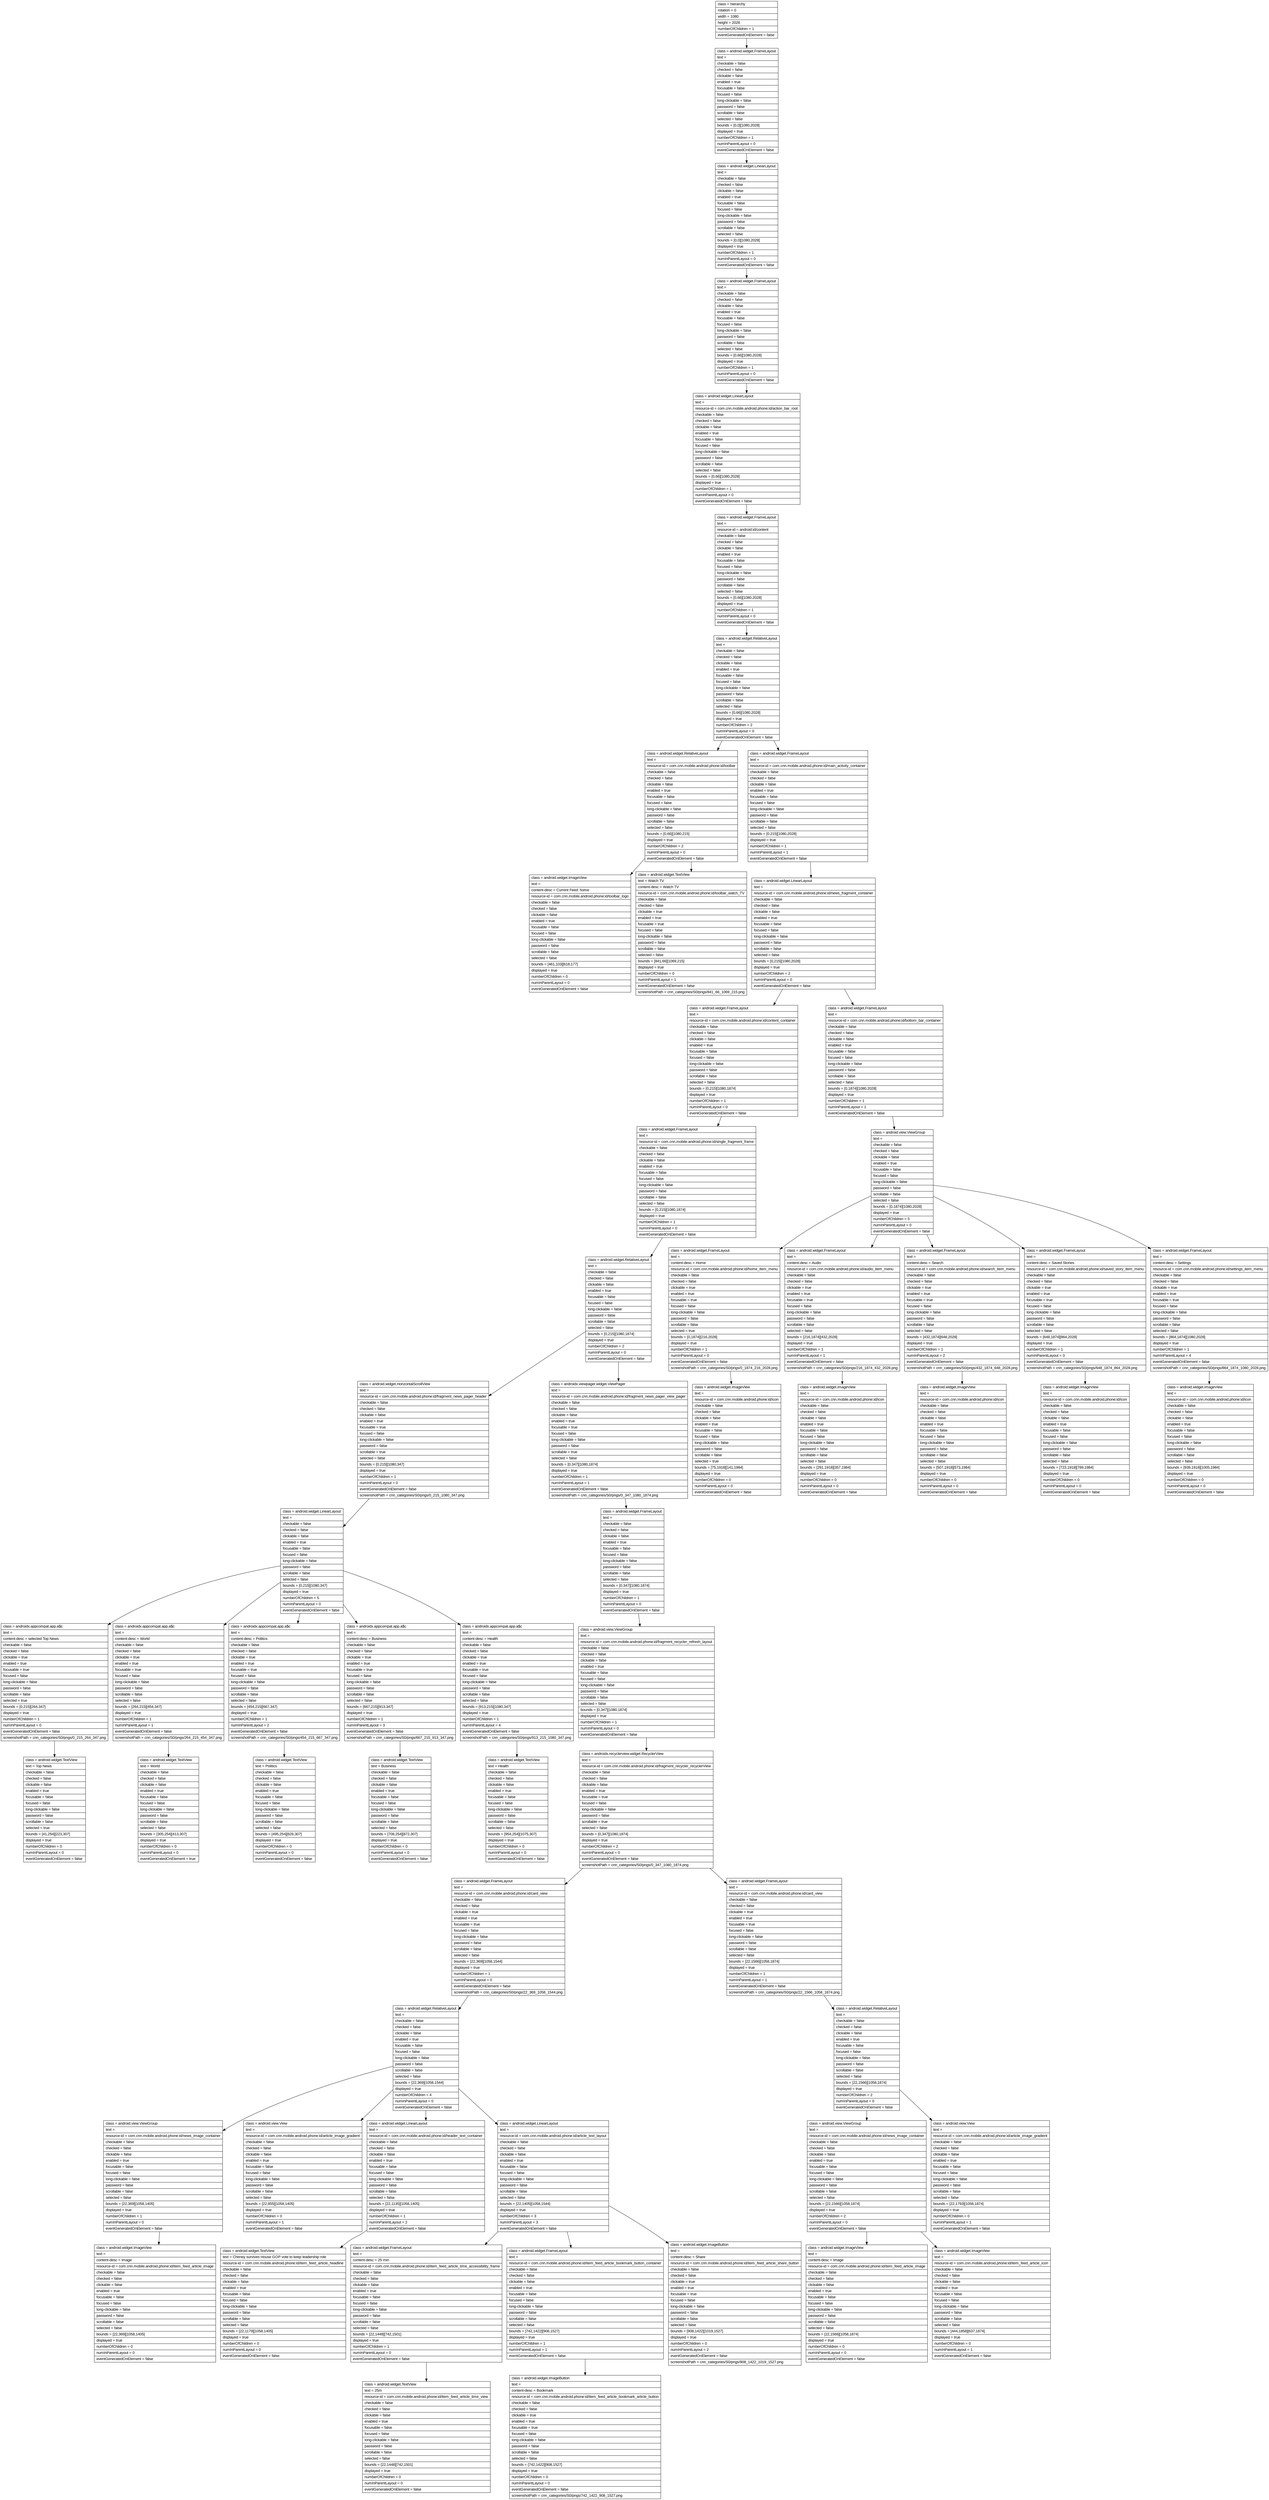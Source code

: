 digraph Layout {

	node [shape=record fontname=Arial];

	0	[label="{class = hierarchy\l|rotation = 0\l|width = 1080\l|height = 2028\l|numberOfChildren = 1\l|eventGeneratedOnElement = false \l}"]
	1	[label="{class = android.widget.FrameLayout\l|text = \l|checkable = false\l|checked = false\l|clickable = false\l|enabled = true\l|focusable = false\l|focused = false\l|long-clickable = false\l|password = false\l|scrollable = false\l|selected = false\l|bounds = [0,0][1080,2028]\l|displayed = true\l|numberOfChildren = 1\l|numInParentLayout = 0\l|eventGeneratedOnElement = false \l}"]
	2	[label="{class = android.widget.LinearLayout\l|text = \l|checkable = false\l|checked = false\l|clickable = false\l|enabled = true\l|focusable = false\l|focused = false\l|long-clickable = false\l|password = false\l|scrollable = false\l|selected = false\l|bounds = [0,0][1080,2028]\l|displayed = true\l|numberOfChildren = 1\l|numInParentLayout = 0\l|eventGeneratedOnElement = false \l}"]
	3	[label="{class = android.widget.FrameLayout\l|text = \l|checkable = false\l|checked = false\l|clickable = false\l|enabled = true\l|focusable = false\l|focused = false\l|long-clickable = false\l|password = false\l|scrollable = false\l|selected = false\l|bounds = [0,66][1080,2028]\l|displayed = true\l|numberOfChildren = 1\l|numInParentLayout = 0\l|eventGeneratedOnElement = false \l}"]
	4	[label="{class = android.widget.LinearLayout\l|text = \l|resource-id = com.cnn.mobile.android.phone:id/action_bar_root\l|checkable = false\l|checked = false\l|clickable = false\l|enabled = true\l|focusable = false\l|focused = false\l|long-clickable = false\l|password = false\l|scrollable = false\l|selected = false\l|bounds = [0,66][1080,2028]\l|displayed = true\l|numberOfChildren = 1\l|numInParentLayout = 0\l|eventGeneratedOnElement = false \l}"]
	5	[label="{class = android.widget.FrameLayout\l|text = \l|resource-id = android:id/content\l|checkable = false\l|checked = false\l|clickable = false\l|enabled = true\l|focusable = false\l|focused = false\l|long-clickable = false\l|password = false\l|scrollable = false\l|selected = false\l|bounds = [0,66][1080,2028]\l|displayed = true\l|numberOfChildren = 1\l|numInParentLayout = 0\l|eventGeneratedOnElement = false \l}"]
	6	[label="{class = android.widget.RelativeLayout\l|text = \l|checkable = false\l|checked = false\l|clickable = false\l|enabled = true\l|focusable = false\l|focused = false\l|long-clickable = false\l|password = false\l|scrollable = false\l|selected = false\l|bounds = [0,66][1080,2028]\l|displayed = true\l|numberOfChildren = 2\l|numInParentLayout = 0\l|eventGeneratedOnElement = false \l}"]
	7	[label="{class = android.widget.RelativeLayout\l|text = \l|resource-id = com.cnn.mobile.android.phone:id/toolbar\l|checkable = false\l|checked = false\l|clickable = false\l|enabled = true\l|focusable = false\l|focused = false\l|long-clickable = false\l|password = false\l|scrollable = false\l|selected = false\l|bounds = [0,66][1080,215]\l|displayed = true\l|numberOfChildren = 2\l|numInParentLayout = 0\l|eventGeneratedOnElement = false \l}"]
	8	[label="{class = android.widget.FrameLayout\l|text = \l|resource-id = com.cnn.mobile.android.phone:id/main_activity_container\l|checkable = false\l|checked = false\l|clickable = false\l|enabled = true\l|focusable = false\l|focused = false\l|long-clickable = false\l|password = false\l|scrollable = false\l|selected = false\l|bounds = [0,215][1080,2028]\l|displayed = true\l|numberOfChildren = 1\l|numInParentLayout = 1\l|eventGeneratedOnElement = false \l}"]
	9	[label="{class = android.widget.ImageView\l|text = \l|content-desc = Current Feed: home\l|resource-id = com.cnn.mobile.android.phone:id/toolbar_logo\l|checkable = false\l|checked = false\l|clickable = false\l|enabled = true\l|focusable = false\l|focused = false\l|long-clickable = false\l|password = false\l|scrollable = false\l|selected = false\l|bounds = [461,103][618,177]\l|displayed = true\l|numberOfChildren = 0\l|numInParentLayout = 0\l|eventGeneratedOnElement = false \l}"]
	10	[label="{class = android.widget.TextView\l|text = Watch TV\l|content-desc = Watch TV\l|resource-id = com.cnn.mobile.android.phone:id/toolbar_watch_TV\l|checkable = false\l|checked = false\l|clickable = true\l|enabled = true\l|focusable = true\l|focused = false\l|long-clickable = false\l|password = false\l|scrollable = false\l|selected = false\l|bounds = [841,66][1069,215]\l|displayed = true\l|numberOfChildren = 0\l|numInParentLayout = 1\l|eventGeneratedOnElement = false \l|screenshotPath = cnn_categories/S0/pngs/841_66_1069_215.png\l}"]
	11	[label="{class = android.widget.LinearLayout\l|text = \l|resource-id = com.cnn.mobile.android.phone:id/news_fragment_container\l|checkable = false\l|checked = false\l|clickable = false\l|enabled = true\l|focusable = false\l|focused = false\l|long-clickable = false\l|password = false\l|scrollable = false\l|selected = false\l|bounds = [0,215][1080,2028]\l|displayed = true\l|numberOfChildren = 2\l|numInParentLayout = 0\l|eventGeneratedOnElement = false \l}"]
	12	[label="{class = android.widget.FrameLayout\l|text = \l|resource-id = com.cnn.mobile.android.phone:id/content_container\l|checkable = false\l|checked = false\l|clickable = false\l|enabled = true\l|focusable = false\l|focused = false\l|long-clickable = false\l|password = false\l|scrollable = false\l|selected = false\l|bounds = [0,215][1080,1874]\l|displayed = true\l|numberOfChildren = 1\l|numInParentLayout = 0\l|eventGeneratedOnElement = false \l}"]
	13	[label="{class = android.widget.FrameLayout\l|text = \l|resource-id = com.cnn.mobile.android.phone:id/bottom_bar_container\l|checkable = false\l|checked = false\l|clickable = false\l|enabled = true\l|focusable = false\l|focused = false\l|long-clickable = false\l|password = false\l|scrollable = false\l|selected = false\l|bounds = [0,1874][1080,2028]\l|displayed = true\l|numberOfChildren = 1\l|numInParentLayout = 1\l|eventGeneratedOnElement = false \l}"]
	14	[label="{class = android.widget.FrameLayout\l|text = \l|resource-id = com.cnn.mobile.android.phone:id/single_fragment_frame\l|checkable = false\l|checked = false\l|clickable = false\l|enabled = true\l|focusable = false\l|focused = false\l|long-clickable = false\l|password = false\l|scrollable = false\l|selected = false\l|bounds = [0,215][1080,1874]\l|displayed = true\l|numberOfChildren = 1\l|numInParentLayout = 0\l|eventGeneratedOnElement = false \l}"]
	15	[label="{class = android.view.ViewGroup\l|text = \l|checkable = false\l|checked = false\l|clickable = false\l|enabled = true\l|focusable = false\l|focused = false\l|long-clickable = false\l|password = false\l|scrollable = false\l|selected = false\l|bounds = [0,1874][1080,2028]\l|displayed = true\l|numberOfChildren = 5\l|numInParentLayout = 0\l|eventGeneratedOnElement = false \l}"]
	16	[label="{class = android.widget.RelativeLayout\l|text = \l|checkable = false\l|checked = false\l|clickable = false\l|enabled = true\l|focusable = false\l|focused = false\l|long-clickable = false\l|password = false\l|scrollable = false\l|selected = false\l|bounds = [0,215][1080,1874]\l|displayed = true\l|numberOfChildren = 2\l|numInParentLayout = 0\l|eventGeneratedOnElement = false \l}"]
	17	[label="{class = android.widget.FrameLayout\l|text = \l|content-desc = Home\l|resource-id = com.cnn.mobile.android.phone:id/home_item_menu\l|checkable = false\l|checked = false\l|clickable = true\l|enabled = true\l|focusable = true\l|focused = false\l|long-clickable = false\l|password = false\l|scrollable = false\l|selected = true\l|bounds = [0,1874][216,2028]\l|displayed = true\l|numberOfChildren = 1\l|numInParentLayout = 0\l|eventGeneratedOnElement = false \l|screenshotPath = cnn_categories/S0/pngs/0_1874_216_2028.png\l}"]
	18	[label="{class = android.widget.FrameLayout\l|text = \l|content-desc = Audio\l|resource-id = com.cnn.mobile.android.phone:id/audio_item_menu\l|checkable = false\l|checked = false\l|clickable = true\l|enabled = true\l|focusable = true\l|focused = false\l|long-clickable = false\l|password = false\l|scrollable = false\l|selected = false\l|bounds = [216,1874][432,2028]\l|displayed = true\l|numberOfChildren = 1\l|numInParentLayout = 1\l|eventGeneratedOnElement = false \l|screenshotPath = cnn_categories/S0/pngs/216_1874_432_2028.png\l}"]
	19	[label="{class = android.widget.FrameLayout\l|text = \l|content-desc = Search\l|resource-id = com.cnn.mobile.android.phone:id/search_item_menu\l|checkable = false\l|checked = false\l|clickable = true\l|enabled = true\l|focusable = true\l|focused = false\l|long-clickable = false\l|password = false\l|scrollable = false\l|selected = false\l|bounds = [432,1874][648,2028]\l|displayed = true\l|numberOfChildren = 1\l|numInParentLayout = 2\l|eventGeneratedOnElement = false \l|screenshotPath = cnn_categories/S0/pngs/432_1874_648_2028.png\l}"]
	20	[label="{class = android.widget.FrameLayout\l|text = \l|content-desc = Saved Stories\l|resource-id = com.cnn.mobile.android.phone:id/saved_story_item_menu\l|checkable = false\l|checked = false\l|clickable = true\l|enabled = true\l|focusable = true\l|focused = false\l|long-clickable = false\l|password = false\l|scrollable = false\l|selected = false\l|bounds = [648,1874][864,2028]\l|displayed = true\l|numberOfChildren = 1\l|numInParentLayout = 3\l|eventGeneratedOnElement = false \l|screenshotPath = cnn_categories/S0/pngs/648_1874_864_2028.png\l}"]
	21	[label="{class = android.widget.FrameLayout\l|text = \l|content-desc = Settings\l|resource-id = com.cnn.mobile.android.phone:id/settings_item_menu\l|checkable = false\l|checked = false\l|clickable = true\l|enabled = true\l|focusable = true\l|focused = false\l|long-clickable = false\l|password = false\l|scrollable = false\l|selected = false\l|bounds = [864,1874][1080,2028]\l|displayed = true\l|numberOfChildren = 1\l|numInParentLayout = 4\l|eventGeneratedOnElement = false \l|screenshotPath = cnn_categories/S0/pngs/864_1874_1080_2028.png\l}"]
	22	[label="{class = android.widget.HorizontalScrollView\l|text = \l|resource-id = com.cnn.mobile.android.phone:id/fragment_news_pager_header\l|checkable = false\l|checked = false\l|clickable = false\l|enabled = true\l|focusable = true\l|focused = false\l|long-clickable = false\l|password = false\l|scrollable = true\l|selected = false\l|bounds = [0,215][1080,347]\l|displayed = true\l|numberOfChildren = 1\l|numInParentLayout = 0\l|eventGeneratedOnElement = false \l|screenshotPath = cnn_categories/S0/pngs/0_215_1080_347.png\l}"]
	23	[label="{class = androidx.viewpager.widget.ViewPager\l|text = \l|resource-id = com.cnn.mobile.android.phone:id/fragment_news_pager_view_pager\l|checkable = false\l|checked = false\l|clickable = false\l|enabled = true\l|focusable = true\l|focused = false\l|long-clickable = false\l|password = false\l|scrollable = true\l|selected = false\l|bounds = [0,347][1080,1874]\l|displayed = true\l|numberOfChildren = 1\l|numInParentLayout = 1\l|eventGeneratedOnElement = false \l|screenshotPath = cnn_categories/S0/pngs/0_347_1080_1874.png\l}"]
	24	[label="{class = android.widget.ImageView\l|text = \l|resource-id = com.cnn.mobile.android.phone:id/icon\l|checkable = false\l|checked = false\l|clickable = false\l|enabled = true\l|focusable = false\l|focused = false\l|long-clickable = false\l|password = false\l|scrollable = false\l|selected = true\l|bounds = [75,1918][141,1984]\l|displayed = true\l|numberOfChildren = 0\l|numInParentLayout = 0\l|eventGeneratedOnElement = false \l}"]
	25	[label="{class = android.widget.ImageView\l|text = \l|resource-id = com.cnn.mobile.android.phone:id/icon\l|checkable = false\l|checked = false\l|clickable = false\l|enabled = true\l|focusable = false\l|focused = false\l|long-clickable = false\l|password = false\l|scrollable = false\l|selected = false\l|bounds = [291,1918][357,1984]\l|displayed = true\l|numberOfChildren = 0\l|numInParentLayout = 0\l|eventGeneratedOnElement = false \l}"]
	26	[label="{class = android.widget.ImageView\l|text = \l|resource-id = com.cnn.mobile.android.phone:id/icon\l|checkable = false\l|checked = false\l|clickable = false\l|enabled = true\l|focusable = false\l|focused = false\l|long-clickable = false\l|password = false\l|scrollable = false\l|selected = false\l|bounds = [507,1918][573,1984]\l|displayed = true\l|numberOfChildren = 0\l|numInParentLayout = 0\l|eventGeneratedOnElement = false \l}"]
	27	[label="{class = android.widget.ImageView\l|text = \l|resource-id = com.cnn.mobile.android.phone:id/icon\l|checkable = false\l|checked = false\l|clickable = false\l|enabled = true\l|focusable = false\l|focused = false\l|long-clickable = false\l|password = false\l|scrollable = false\l|selected = false\l|bounds = [723,1918][789,1984]\l|displayed = true\l|numberOfChildren = 0\l|numInParentLayout = 0\l|eventGeneratedOnElement = false \l}"]
	28	[label="{class = android.widget.ImageView\l|text = \l|resource-id = com.cnn.mobile.android.phone:id/icon\l|checkable = false\l|checked = false\l|clickable = false\l|enabled = true\l|focusable = false\l|focused = false\l|long-clickable = false\l|password = false\l|scrollable = false\l|selected = false\l|bounds = [939,1918][1005,1984]\l|displayed = true\l|numberOfChildren = 0\l|numInParentLayout = 0\l|eventGeneratedOnElement = false \l}"]
	29	[label="{class = android.widget.LinearLayout\l|text = \l|checkable = false\l|checked = false\l|clickable = false\l|enabled = true\l|focusable = false\l|focused = false\l|long-clickable = false\l|password = false\l|scrollable = false\l|selected = false\l|bounds = [0,215][1080,347]\l|displayed = true\l|numberOfChildren = 5\l|numInParentLayout = 0\l|eventGeneratedOnElement = false \l}"]
	30	[label="{class = android.widget.FrameLayout\l|text = \l|checkable = false\l|checked = false\l|clickable = false\l|enabled = true\l|focusable = false\l|focused = false\l|long-clickable = false\l|password = false\l|scrollable = false\l|selected = false\l|bounds = [0,347][1080,1874]\l|displayed = true\l|numberOfChildren = 1\l|numInParentLayout = 0\l|eventGeneratedOnElement = false \l}"]
	31	[label="{class = androidx.appcompat.app.a$c\l|text = \l|content-desc = selected Top News\l|checkable = false\l|checked = false\l|clickable = true\l|enabled = true\l|focusable = true\l|focused = false\l|long-clickable = false\l|password = false\l|scrollable = false\l|selected = true\l|bounds = [0,215][264,347]\l|displayed = true\l|numberOfChildren = 1\l|numInParentLayout = 0\l|eventGeneratedOnElement = false \l|screenshotPath = cnn_categories/S0/pngs/0_215_264_347.png\l}"]
	32	[label="{class = androidx.appcompat.app.a$c\l|text = \l|content-desc = World\l|checkable = false\l|checked = false\l|clickable = true\l|enabled = true\l|focusable = true\l|focused = false\l|long-clickable = false\l|password = false\l|scrollable = false\l|selected = false\l|bounds = [264,215][454,347]\l|displayed = true\l|numberOfChildren = 1\l|numInParentLayout = 1\l|eventGeneratedOnElement = false \l|screenshotPath = cnn_categories/S0/pngs/264_215_454_347.png\l}"]
	33	[label="{class = androidx.appcompat.app.a$c\l|text = \l|content-desc = Politics\l|checkable = false\l|checked = false\l|clickable = true\l|enabled = true\l|focusable = true\l|focused = false\l|long-clickable = false\l|password = false\l|scrollable = false\l|selected = false\l|bounds = [454,215][667,347]\l|displayed = true\l|numberOfChildren = 1\l|numInParentLayout = 2\l|eventGeneratedOnElement = false \l|screenshotPath = cnn_categories/S0/pngs/454_215_667_347.png\l}"]
	34	[label="{class = androidx.appcompat.app.a$c\l|text = \l|content-desc = Business\l|checkable = false\l|checked = false\l|clickable = true\l|enabled = true\l|focusable = true\l|focused = false\l|long-clickable = false\l|password = false\l|scrollable = false\l|selected = false\l|bounds = [667,215][913,347]\l|displayed = true\l|numberOfChildren = 1\l|numInParentLayout = 3\l|eventGeneratedOnElement = false \l|screenshotPath = cnn_categories/S0/pngs/667_215_913_347.png\l}"]
	35	[label="{class = androidx.appcompat.app.a$c\l|text = \l|content-desc = Health\l|checkable = false\l|checked = false\l|clickable = true\l|enabled = true\l|focusable = true\l|focused = false\l|long-clickable = false\l|password = false\l|scrollable = false\l|selected = false\l|bounds = [913,215][1080,347]\l|displayed = true\l|numberOfChildren = 1\l|numInParentLayout = 4\l|eventGeneratedOnElement = false \l|screenshotPath = cnn_categories/S0/pngs/913_215_1080_347.png\l}"]
	36	[label="{class = android.view.ViewGroup\l|text = \l|resource-id = com.cnn.mobile.android.phone:id/fragment_recycler_refresh_layout\l|checkable = false\l|checked = false\l|clickable = false\l|enabled = true\l|focusable = false\l|focused = false\l|long-clickable = false\l|password = false\l|scrollable = false\l|selected = false\l|bounds = [0,347][1080,1874]\l|displayed = true\l|numberOfChildren = 1\l|numInParentLayout = 0\l|eventGeneratedOnElement = false \l}"]
	37	[label="{class = android.widget.TextView\l|text = Top News\l|checkable = false\l|checked = false\l|clickable = false\l|enabled = true\l|focusable = false\l|focused = false\l|long-clickable = false\l|password = false\l|scrollable = false\l|selected = true\l|bounds = [41,254][223,307]\l|displayed = true\l|numberOfChildren = 0\l|numInParentLayout = 0\l|eventGeneratedOnElement = false \l}"]
	38	[label="{class = android.widget.TextView\l|text = World\l|checkable = false\l|checked = false\l|clickable = false\l|enabled = true\l|focusable = false\l|focused = false\l|long-clickable = false\l|password = false\l|scrollable = false\l|selected = false\l|bounds = [305,254][413,307]\l|displayed = true\l|numberOfChildren = 0\l|numInParentLayout = 0\l|eventGeneratedOnElement = true \l}"]
	39	[label="{class = android.widget.TextView\l|text = Politics\l|checkable = false\l|checked = false\l|clickable = false\l|enabled = true\l|focusable = false\l|focused = false\l|long-clickable = false\l|password = false\l|scrollable = false\l|selected = false\l|bounds = [495,254][626,307]\l|displayed = true\l|numberOfChildren = 0\l|numInParentLayout = 0\l|eventGeneratedOnElement = false \l}"]
	40	[label="{class = android.widget.TextView\l|text = Business\l|checkable = false\l|checked = false\l|clickable = false\l|enabled = true\l|focusable = false\l|focused = false\l|long-clickable = false\l|password = false\l|scrollable = false\l|selected = false\l|bounds = [708,254][872,307]\l|displayed = true\l|numberOfChildren = 0\l|numInParentLayout = 0\l|eventGeneratedOnElement = false \l}"]
	41	[label="{class = android.widget.TextView\l|text = Health\l|checkable = false\l|checked = false\l|clickable = false\l|enabled = true\l|focusable = false\l|focused = false\l|long-clickable = false\l|password = false\l|scrollable = false\l|selected = false\l|bounds = [954,254][1075,307]\l|displayed = true\l|numberOfChildren = 0\l|numInParentLayout = 0\l|eventGeneratedOnElement = false \l}"]
	42	[label="{class = androidx.recyclerview.widget.RecyclerView\l|text = \l|resource-id = com.cnn.mobile.android.phone:id/fragment_recycler_recyclerView\l|checkable = false\l|checked = false\l|clickable = false\l|enabled = true\l|focusable = true\l|focused = false\l|long-clickable = false\l|password = false\l|scrollable = true\l|selected = false\l|bounds = [0,347][1080,1874]\l|displayed = true\l|numberOfChildren = 2\l|numInParentLayout = 0\l|eventGeneratedOnElement = false \l|screenshotPath = cnn_categories/S0/pngs/0_347_1080_1874.png\l}"]
	43	[label="{class = android.widget.FrameLayout\l|text = \l|resource-id = com.cnn.mobile.android.phone:id/card_view\l|checkable = false\l|checked = false\l|clickable = true\l|enabled = true\l|focusable = true\l|focused = false\l|long-clickable = false\l|password = false\l|scrollable = false\l|selected = false\l|bounds = [22,369][1058,1544]\l|displayed = true\l|numberOfChildren = 1\l|numInParentLayout = 0\l|eventGeneratedOnElement = false \l|screenshotPath = cnn_categories/S0/pngs/22_369_1058_1544.png\l}"]
	44	[label="{class = android.widget.FrameLayout\l|text = \l|resource-id = com.cnn.mobile.android.phone:id/card_view\l|checkable = false\l|checked = false\l|clickable = true\l|enabled = true\l|focusable = true\l|focused = false\l|long-clickable = false\l|password = false\l|scrollable = false\l|selected = false\l|bounds = [22,1566][1058,1874]\l|displayed = true\l|numberOfChildren = 1\l|numInParentLayout = 1\l|eventGeneratedOnElement = false \l|screenshotPath = cnn_categories/S0/pngs/22_1566_1058_1874.png\l}"]
	45	[label="{class = android.widget.RelativeLayout\l|text = \l|checkable = false\l|checked = false\l|clickable = false\l|enabled = true\l|focusable = false\l|focused = false\l|long-clickable = false\l|password = false\l|scrollable = false\l|selected = false\l|bounds = [22,369][1058,1544]\l|displayed = true\l|numberOfChildren = 4\l|numInParentLayout = 0\l|eventGeneratedOnElement = false \l}"]
	46	[label="{class = android.widget.RelativeLayout\l|text = \l|checkable = false\l|checked = false\l|clickable = false\l|enabled = true\l|focusable = false\l|focused = false\l|long-clickable = false\l|password = false\l|scrollable = false\l|selected = false\l|bounds = [22,1566][1058,1874]\l|displayed = true\l|numberOfChildren = 2\l|numInParentLayout = 0\l|eventGeneratedOnElement = false \l}"]
	47	[label="{class = android.view.ViewGroup\l|text = \l|resource-id = com.cnn.mobile.android.phone:id/news_image_container\l|checkable = false\l|checked = false\l|clickable = false\l|enabled = true\l|focusable = false\l|focused = false\l|long-clickable = false\l|password = false\l|scrollable = false\l|selected = false\l|bounds = [22,369][1058,1405]\l|displayed = true\l|numberOfChildren = 1\l|numInParentLayout = 0\l|eventGeneratedOnElement = false \l}"]
	48	[label="{class = android.view.View\l|text = \l|resource-id = com.cnn.mobile.android.phone:id/article_image_gradient\l|checkable = false\l|checked = false\l|clickable = false\l|enabled = true\l|focusable = false\l|focused = false\l|long-clickable = false\l|password = false\l|scrollable = false\l|selected = false\l|bounds = [22,855][1058,1405]\l|displayed = true\l|numberOfChildren = 0\l|numInParentLayout = 1\l|eventGeneratedOnElement = false \l}"]
	49	[label="{class = android.widget.LinearLayout\l|text = \l|resource-id = com.cnn.mobile.android.phone:id/header_text_container\l|checkable = false\l|checked = false\l|clickable = false\l|enabled = true\l|focusable = false\l|focused = false\l|long-clickable = false\l|password = false\l|scrollable = false\l|selected = false\l|bounds = [22,1135][1058,1405]\l|displayed = true\l|numberOfChildren = 1\l|numInParentLayout = 2\l|eventGeneratedOnElement = false \l}"]
	50	[label="{class = android.widget.LinearLayout\l|text = \l|resource-id = com.cnn.mobile.android.phone:id/article_text_layout\l|checkable = false\l|checked = false\l|clickable = false\l|enabled = true\l|focusable = false\l|focused = false\l|long-clickable = false\l|password = false\l|scrollable = false\l|selected = false\l|bounds = [22,1405][1058,1544]\l|displayed = true\l|numberOfChildren = 3\l|numInParentLayout = 3\l|eventGeneratedOnElement = false \l}"]
	51	[label="{class = android.view.ViewGroup\l|text = \l|resource-id = com.cnn.mobile.android.phone:id/news_image_container\l|checkable = false\l|checked = false\l|clickable = false\l|enabled = true\l|focusable = false\l|focused = false\l|long-clickable = false\l|password = false\l|scrollable = false\l|selected = false\l|bounds = [22,1566][1058,1874]\l|displayed = true\l|numberOfChildren = 2\l|numInParentLayout = 0\l|eventGeneratedOnElement = false \l}"]
	52	[label="{class = android.view.View\l|text = \l|resource-id = com.cnn.mobile.android.phone:id/article_image_gradient\l|checkable = false\l|checked = false\l|clickable = false\l|enabled = true\l|focusable = false\l|focused = false\l|long-clickable = false\l|password = false\l|scrollable = false\l|selected = false\l|bounds = [22,1793][1058,1874]\l|displayed = true\l|numberOfChildren = 0\l|numInParentLayout = 1\l|eventGeneratedOnElement = false \l}"]
	53	[label="{class = android.widget.ImageView\l|text = \l|content-desc = Image\l|resource-id = com.cnn.mobile.android.phone:id/item_feed_article_image\l|checkable = false\l|checked = false\l|clickable = false\l|enabled = true\l|focusable = false\l|focused = false\l|long-clickable = false\l|password = false\l|scrollable = false\l|selected = false\l|bounds = [22,369][1058,1405]\l|displayed = true\l|numberOfChildren = 0\l|numInParentLayout = 0\l|eventGeneratedOnElement = false \l}"]
	54	[label="{class = android.widget.TextView\l|text = Cheney survives House GOP vote to keep leadership role\l|resource-id = com.cnn.mobile.android.phone:id/item_feed_article_headline\l|checkable = false\l|checked = false\l|clickable = false\l|enabled = true\l|focusable = false\l|focused = false\l|long-clickable = false\l|password = false\l|scrollable = false\l|selected = false\l|bounds = [22,1179][1058,1405]\l|displayed = true\l|numberOfChildren = 0\l|numInParentLayout = 0\l|eventGeneratedOnElement = false \l}"]
	55	[label="{class = android.widget.FrameLayout\l|text = \l|content-desc = 25 min\l|resource-id = com.cnn.mobile.android.phone:id/item_feed_article_time_accessibility_frame\l|checkable = false\l|checked = false\l|clickable = false\l|enabled = true\l|focusable = false\l|focused = false\l|long-clickable = false\l|password = false\l|scrollable = false\l|selected = false\l|bounds = [22,1448][742,1501]\l|displayed = true\l|numberOfChildren = 1\l|numInParentLayout = 0\l|eventGeneratedOnElement = false \l}"]
	56	[label="{class = android.widget.FrameLayout\l|text = \l|resource-id = com.cnn.mobile.android.phone:id/item_feed_article_bookmark_button_container\l|checkable = false\l|checked = false\l|clickable = false\l|enabled = true\l|focusable = false\l|focused = false\l|long-clickable = false\l|password = false\l|scrollable = false\l|selected = false\l|bounds = [742,1422][908,1527]\l|displayed = true\l|numberOfChildren = 1\l|numInParentLayout = 1\l|eventGeneratedOnElement = false \l}"]
	57	[label="{class = android.widget.ImageButton\l|text = \l|content-desc = Share\l|resource-id = com.cnn.mobile.android.phone:id/item_feed_article_share_button\l|checkable = false\l|checked = false\l|clickable = true\l|enabled = true\l|focusable = true\l|focused = false\l|long-clickable = false\l|password = false\l|scrollable = false\l|selected = false\l|bounds = [908,1422][1019,1527]\l|displayed = true\l|numberOfChildren = 0\l|numInParentLayout = 2\l|eventGeneratedOnElement = false \l|screenshotPath = cnn_categories/S0/pngs/908_1422_1019_1527.png\l}"]
	58	[label="{class = android.widget.ImageView\l|text = \l|content-desc = Image\l|resource-id = com.cnn.mobile.android.phone:id/item_feed_article_image\l|checkable = false\l|checked = false\l|clickable = false\l|enabled = true\l|focusable = false\l|focused = false\l|long-clickable = false\l|password = false\l|scrollable = false\l|selected = false\l|bounds = [22,1566][1058,1874]\l|displayed = true\l|numberOfChildren = 0\l|numInParentLayout = 0\l|eventGeneratedOnElement = false \l}"]
	59	[label="{class = android.widget.ImageView\l|text = \l|resource-id = com.cnn.mobile.android.phone:id/item_feed_article_icon\l|checkable = false\l|checked = false\l|clickable = false\l|enabled = true\l|focusable = false\l|focused = false\l|long-clickable = false\l|password = false\l|scrollable = false\l|selected = false\l|bounds = [444,1858][637,1874]\l|displayed = true\l|numberOfChildren = 0\l|numInParentLayout = 1\l|eventGeneratedOnElement = false \l}"]
	60	[label="{class = android.widget.TextView\l|text = 25m\l|resource-id = com.cnn.mobile.android.phone:id/item_feed_article_time_view\l|checkable = false\l|checked = false\l|clickable = false\l|enabled = true\l|focusable = false\l|focused = false\l|long-clickable = false\l|password = false\l|scrollable = false\l|selected = false\l|bounds = [22,1448][742,1501]\l|displayed = true\l|numberOfChildren = 0\l|numInParentLayout = 0\l|eventGeneratedOnElement = false \l}"]
	61	[label="{class = android.widget.ImageButton\l|text = \l|content-desc = Bookmark\l|resource-id = com.cnn.mobile.android.phone:id/item_feed_article_bookmark_article_button\l|checkable = false\l|checked = false\l|clickable = true\l|enabled = true\l|focusable = true\l|focused = false\l|long-clickable = false\l|password = false\l|scrollable = false\l|selected = false\l|bounds = [742,1422][908,1527]\l|displayed = true\l|numberOfChildren = 0\l|numInParentLayout = 0\l|eventGeneratedOnElement = false \l|screenshotPath = cnn_categories/S0/pngs/742_1422_908_1527.png\l}"]


	0 -> 1
	1 -> 2
	2 -> 3
	3 -> 4
	4 -> 5
	5 -> 6
	6 -> 7
	6 -> 8
	7 -> 9
	7 -> 10
	8 -> 11
	11 -> 12
	11 -> 13
	12 -> 14
	13 -> 15
	14 -> 16
	15 -> 17
	15 -> 18
	15 -> 19
	15 -> 20
	15 -> 21
	16 -> 22
	16 -> 23
	17 -> 24
	18 -> 25
	19 -> 26
	20 -> 27
	21 -> 28
	22 -> 29
	23 -> 30
	29 -> 31
	29 -> 32
	29 -> 33
	29 -> 34
	29 -> 35
	30 -> 36
	31 -> 37
	32 -> 38
	33 -> 39
	34 -> 40
	35 -> 41
	36 -> 42
	42 -> 43
	42 -> 44
	43 -> 45
	44 -> 46
	45 -> 47
	45 -> 48
	45 -> 49
	45 -> 50
	46 -> 51
	46 -> 52
	47 -> 53
	49 -> 54
	50 -> 55
	50 -> 56
	50 -> 57
	51 -> 58
	51 -> 59
	55 -> 60
	56 -> 61


}